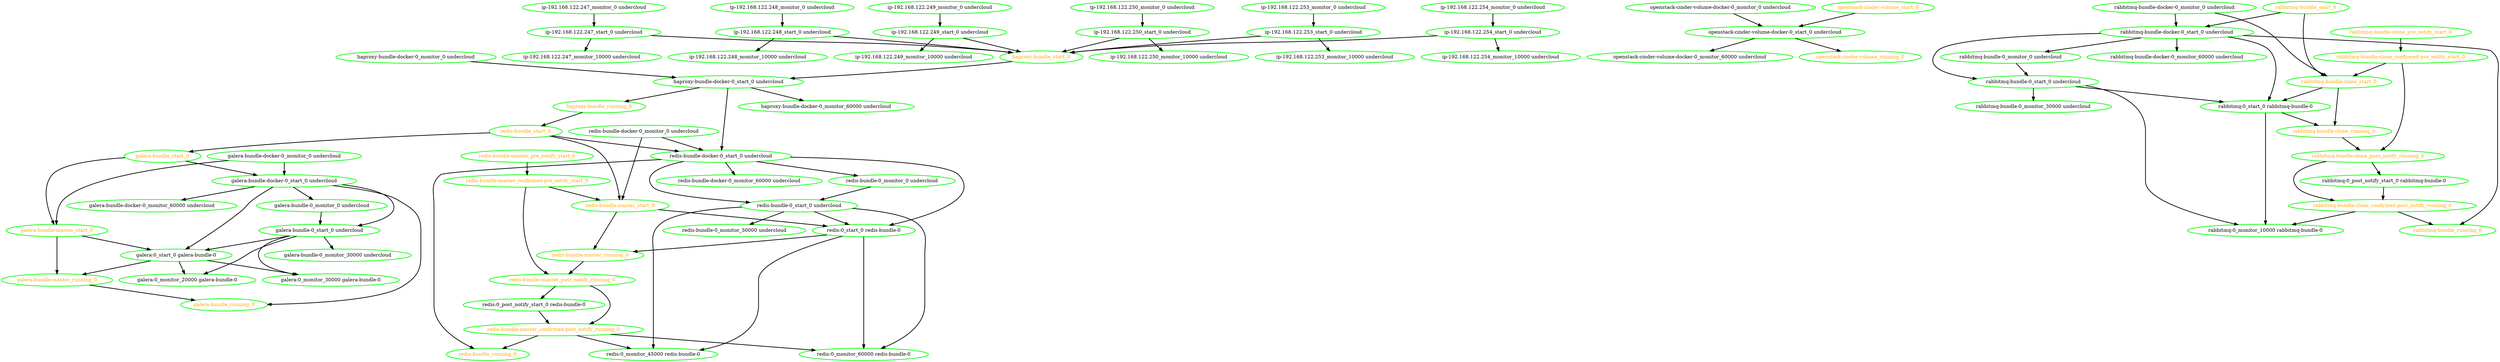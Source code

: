  digraph "g" {
"galera-bundle-0_monitor_0 undercloud" -> "galera-bundle-0_start_0 undercloud" [ style = bold]
"galera-bundle-0_monitor_0 undercloud" [ style=bold color="green" fontcolor="black"]
"galera-bundle-0_monitor_30000 undercloud" [ style=bold color="green" fontcolor="black"]
"galera-bundle-0_start_0 undercloud" -> "galera-bundle-0_monitor_30000 undercloud" [ style = bold]
"galera-bundle-0_start_0 undercloud" -> "galera:0_monitor_20000 galera-bundle-0" [ style = bold]
"galera-bundle-0_start_0 undercloud" -> "galera:0_monitor_30000 galera-bundle-0" [ style = bold]
"galera-bundle-0_start_0 undercloud" -> "galera:0_start_0 galera-bundle-0" [ style = bold]
"galera-bundle-0_start_0 undercloud" [ style=bold color="green" fontcolor="black"]
"galera-bundle-docker-0_monitor_0 undercloud" -> "galera-bundle-docker-0_start_0 undercloud" [ style = bold]
"galera-bundle-docker-0_monitor_0 undercloud" -> "galera-bundle-master_start_0" [ style = bold]
"galera-bundle-docker-0_monitor_0 undercloud" [ style=bold color="green" fontcolor="black"]
"galera-bundle-docker-0_monitor_60000 undercloud" [ style=bold color="green" fontcolor="black"]
"galera-bundle-docker-0_start_0 undercloud" -> "galera-bundle-0_monitor_0 undercloud" [ style = bold]
"galera-bundle-docker-0_start_0 undercloud" -> "galera-bundle-0_start_0 undercloud" [ style = bold]
"galera-bundle-docker-0_start_0 undercloud" -> "galera-bundle-docker-0_monitor_60000 undercloud" [ style = bold]
"galera-bundle-docker-0_start_0 undercloud" -> "galera-bundle_running_0" [ style = bold]
"galera-bundle-docker-0_start_0 undercloud" -> "galera:0_start_0 galera-bundle-0" [ style = bold]
"galera-bundle-docker-0_start_0 undercloud" [ style=bold color="green" fontcolor="black"]
"galera-bundle-master_running_0" -> "galera-bundle_running_0" [ style = bold]
"galera-bundle-master_running_0" [ style=bold color="green" fontcolor="orange"]
"galera-bundle-master_start_0" -> "galera-bundle-master_running_0" [ style = bold]
"galera-bundle-master_start_0" -> "galera:0_start_0 galera-bundle-0" [ style = bold]
"galera-bundle-master_start_0" [ style=bold color="green" fontcolor="orange"]
"galera-bundle_running_0" [ style=bold color="green" fontcolor="orange"]
"galera-bundle_start_0" -> "galera-bundle-docker-0_start_0 undercloud" [ style = bold]
"galera-bundle_start_0" -> "galera-bundle-master_start_0" [ style = bold]
"galera-bundle_start_0" [ style=bold color="green" fontcolor="orange"]
"galera:0_monitor_20000 galera-bundle-0" [ style=bold color="green" fontcolor="black"]
"galera:0_monitor_30000 galera-bundle-0" [ style=bold color="green" fontcolor="black"]
"galera:0_start_0 galera-bundle-0" -> "galera-bundle-master_running_0" [ style = bold]
"galera:0_start_0 galera-bundle-0" -> "galera:0_monitor_20000 galera-bundle-0" [ style = bold]
"galera:0_start_0 galera-bundle-0" -> "galera:0_monitor_30000 galera-bundle-0" [ style = bold]
"galera:0_start_0 galera-bundle-0" [ style=bold color="green" fontcolor="black"]
"haproxy-bundle-docker-0_monitor_0 undercloud" -> "haproxy-bundle-docker-0_start_0 undercloud" [ style = bold]
"haproxy-bundle-docker-0_monitor_0 undercloud" [ style=bold color="green" fontcolor="black"]
"haproxy-bundle-docker-0_monitor_60000 undercloud" [ style=bold color="green" fontcolor="black"]
"haproxy-bundle-docker-0_start_0 undercloud" -> "haproxy-bundle-docker-0_monitor_60000 undercloud" [ style = bold]
"haproxy-bundle-docker-0_start_0 undercloud" -> "haproxy-bundle_running_0" [ style = bold]
"haproxy-bundle-docker-0_start_0 undercloud" -> "redis-bundle-docker-0_start_0 undercloud" [ style = bold]
"haproxy-bundle-docker-0_start_0 undercloud" [ style=bold color="green" fontcolor="black"]
"haproxy-bundle_running_0" -> "redis-bundle_start_0" [ style = bold]
"haproxy-bundle_running_0" [ style=bold color="green" fontcolor="orange"]
"haproxy-bundle_start_0" -> "haproxy-bundle-docker-0_start_0 undercloud" [ style = bold]
"haproxy-bundle_start_0" [ style=bold color="green" fontcolor="orange"]
"ip-192.168.122.247_monitor_0 undercloud" -> "ip-192.168.122.247_start_0 undercloud" [ style = bold]
"ip-192.168.122.247_monitor_0 undercloud" [ style=bold color="green" fontcolor="black"]
"ip-192.168.122.247_monitor_10000 undercloud" [ style=bold color="green" fontcolor="black"]
"ip-192.168.122.247_start_0 undercloud" -> "haproxy-bundle_start_0" [ style = bold]
"ip-192.168.122.247_start_0 undercloud" -> "ip-192.168.122.247_monitor_10000 undercloud" [ style = bold]
"ip-192.168.122.247_start_0 undercloud" [ style=bold color="green" fontcolor="black"]
"ip-192.168.122.248_monitor_0 undercloud" -> "ip-192.168.122.248_start_0 undercloud" [ style = bold]
"ip-192.168.122.248_monitor_0 undercloud" [ style=bold color="green" fontcolor="black"]
"ip-192.168.122.248_monitor_10000 undercloud" [ style=bold color="green" fontcolor="black"]
"ip-192.168.122.248_start_0 undercloud" -> "haproxy-bundle_start_0" [ style = bold]
"ip-192.168.122.248_start_0 undercloud" -> "ip-192.168.122.248_monitor_10000 undercloud" [ style = bold]
"ip-192.168.122.248_start_0 undercloud" [ style=bold color="green" fontcolor="black"]
"ip-192.168.122.249_monitor_0 undercloud" -> "ip-192.168.122.249_start_0 undercloud" [ style = bold]
"ip-192.168.122.249_monitor_0 undercloud" [ style=bold color="green" fontcolor="black"]
"ip-192.168.122.249_monitor_10000 undercloud" [ style=bold color="green" fontcolor="black"]
"ip-192.168.122.249_start_0 undercloud" -> "haproxy-bundle_start_0" [ style = bold]
"ip-192.168.122.249_start_0 undercloud" -> "ip-192.168.122.249_monitor_10000 undercloud" [ style = bold]
"ip-192.168.122.249_start_0 undercloud" [ style=bold color="green" fontcolor="black"]
"ip-192.168.122.250_monitor_0 undercloud" -> "ip-192.168.122.250_start_0 undercloud" [ style = bold]
"ip-192.168.122.250_monitor_0 undercloud" [ style=bold color="green" fontcolor="black"]
"ip-192.168.122.250_monitor_10000 undercloud" [ style=bold color="green" fontcolor="black"]
"ip-192.168.122.250_start_0 undercloud" -> "haproxy-bundle_start_0" [ style = bold]
"ip-192.168.122.250_start_0 undercloud" -> "ip-192.168.122.250_monitor_10000 undercloud" [ style = bold]
"ip-192.168.122.250_start_0 undercloud" [ style=bold color="green" fontcolor="black"]
"ip-192.168.122.253_monitor_0 undercloud" -> "ip-192.168.122.253_start_0 undercloud" [ style = bold]
"ip-192.168.122.253_monitor_0 undercloud" [ style=bold color="green" fontcolor="black"]
"ip-192.168.122.253_monitor_10000 undercloud" [ style=bold color="green" fontcolor="black"]
"ip-192.168.122.253_start_0 undercloud" -> "haproxy-bundle_start_0" [ style = bold]
"ip-192.168.122.253_start_0 undercloud" -> "ip-192.168.122.253_monitor_10000 undercloud" [ style = bold]
"ip-192.168.122.253_start_0 undercloud" [ style=bold color="green" fontcolor="black"]
"ip-192.168.122.254_monitor_0 undercloud" -> "ip-192.168.122.254_start_0 undercloud" [ style = bold]
"ip-192.168.122.254_monitor_0 undercloud" [ style=bold color="green" fontcolor="black"]
"ip-192.168.122.254_monitor_10000 undercloud" [ style=bold color="green" fontcolor="black"]
"ip-192.168.122.254_start_0 undercloud" -> "haproxy-bundle_start_0" [ style = bold]
"ip-192.168.122.254_start_0 undercloud" -> "ip-192.168.122.254_monitor_10000 undercloud" [ style = bold]
"ip-192.168.122.254_start_0 undercloud" [ style=bold color="green" fontcolor="black"]
"openstack-cinder-volume-docker-0_monitor_0 undercloud" -> "openstack-cinder-volume-docker-0_start_0 undercloud" [ style = bold]
"openstack-cinder-volume-docker-0_monitor_0 undercloud" [ style=bold color="green" fontcolor="black"]
"openstack-cinder-volume-docker-0_monitor_60000 undercloud" [ style=bold color="green" fontcolor="black"]
"openstack-cinder-volume-docker-0_start_0 undercloud" -> "openstack-cinder-volume-docker-0_monitor_60000 undercloud" [ style = bold]
"openstack-cinder-volume-docker-0_start_0 undercloud" -> "openstack-cinder-volume_running_0" [ style = bold]
"openstack-cinder-volume-docker-0_start_0 undercloud" [ style=bold color="green" fontcolor="black"]
"openstack-cinder-volume_running_0" [ style=bold color="green" fontcolor="orange"]
"openstack-cinder-volume_start_0" -> "openstack-cinder-volume-docker-0_start_0 undercloud" [ style = bold]
"openstack-cinder-volume_start_0" [ style=bold color="green" fontcolor="orange"]
"rabbitmq-bundle-0_monitor_0 undercloud" -> "rabbitmq-bundle-0_start_0 undercloud" [ style = bold]
"rabbitmq-bundle-0_monitor_0 undercloud" [ style=bold color="green" fontcolor="black"]
"rabbitmq-bundle-0_monitor_30000 undercloud" [ style=bold color="green" fontcolor="black"]
"rabbitmq-bundle-0_start_0 undercloud" -> "rabbitmq-bundle-0_monitor_30000 undercloud" [ style = bold]
"rabbitmq-bundle-0_start_0 undercloud" -> "rabbitmq:0_monitor_10000 rabbitmq-bundle-0" [ style = bold]
"rabbitmq-bundle-0_start_0 undercloud" -> "rabbitmq:0_start_0 rabbitmq-bundle-0" [ style = bold]
"rabbitmq-bundle-0_start_0 undercloud" [ style=bold color="green" fontcolor="black"]
"rabbitmq-bundle-clone_confirmed-post_notify_running_0" -> "rabbitmq-bundle_running_0" [ style = bold]
"rabbitmq-bundle-clone_confirmed-post_notify_running_0" -> "rabbitmq:0_monitor_10000 rabbitmq-bundle-0" [ style = bold]
"rabbitmq-bundle-clone_confirmed-post_notify_running_0" [ style=bold color="green" fontcolor="orange"]
"rabbitmq-bundle-clone_confirmed-pre_notify_start_0" -> "rabbitmq-bundle-clone_post_notify_running_0" [ style = bold]
"rabbitmq-bundle-clone_confirmed-pre_notify_start_0" -> "rabbitmq-bundle-clone_start_0" [ style = bold]
"rabbitmq-bundle-clone_confirmed-pre_notify_start_0" [ style=bold color="green" fontcolor="orange"]
"rabbitmq-bundle-clone_post_notify_running_0" -> "rabbitmq-bundle-clone_confirmed-post_notify_running_0" [ style = bold]
"rabbitmq-bundle-clone_post_notify_running_0" -> "rabbitmq:0_post_notify_start_0 rabbitmq-bundle-0" [ style = bold]
"rabbitmq-bundle-clone_post_notify_running_0" [ style=bold color="green" fontcolor="orange"]
"rabbitmq-bundle-clone_pre_notify_start_0" -> "rabbitmq-bundle-clone_confirmed-pre_notify_start_0" [ style = bold]
"rabbitmq-bundle-clone_pre_notify_start_0" [ style=bold color="green" fontcolor="orange"]
"rabbitmq-bundle-clone_running_0" -> "rabbitmq-bundle-clone_post_notify_running_0" [ style = bold]
"rabbitmq-bundle-clone_running_0" [ style=bold color="green" fontcolor="orange"]
"rabbitmq-bundle-clone_start_0" -> "rabbitmq-bundle-clone_running_0" [ style = bold]
"rabbitmq-bundle-clone_start_0" -> "rabbitmq:0_start_0 rabbitmq-bundle-0" [ style = bold]
"rabbitmq-bundle-clone_start_0" [ style=bold color="green" fontcolor="orange"]
"rabbitmq-bundle-docker-0_monitor_0 undercloud" -> "rabbitmq-bundle-clone_start_0" [ style = bold]
"rabbitmq-bundle-docker-0_monitor_0 undercloud" -> "rabbitmq-bundle-docker-0_start_0 undercloud" [ style = bold]
"rabbitmq-bundle-docker-0_monitor_0 undercloud" [ style=bold color="green" fontcolor="black"]
"rabbitmq-bundle-docker-0_monitor_60000 undercloud" [ style=bold color="green" fontcolor="black"]
"rabbitmq-bundle-docker-0_start_0 undercloud" -> "rabbitmq-bundle-0_monitor_0 undercloud" [ style = bold]
"rabbitmq-bundle-docker-0_start_0 undercloud" -> "rabbitmq-bundle-0_start_0 undercloud" [ style = bold]
"rabbitmq-bundle-docker-0_start_0 undercloud" -> "rabbitmq-bundle-docker-0_monitor_60000 undercloud" [ style = bold]
"rabbitmq-bundle-docker-0_start_0 undercloud" -> "rabbitmq-bundle_running_0" [ style = bold]
"rabbitmq-bundle-docker-0_start_0 undercloud" -> "rabbitmq:0_start_0 rabbitmq-bundle-0" [ style = bold]
"rabbitmq-bundle-docker-0_start_0 undercloud" [ style=bold color="green" fontcolor="black"]
"rabbitmq-bundle_running_0" [ style=bold color="green" fontcolor="orange"]
"rabbitmq-bundle_start_0" -> "rabbitmq-bundle-clone_start_0" [ style = bold]
"rabbitmq-bundle_start_0" -> "rabbitmq-bundle-docker-0_start_0 undercloud" [ style = bold]
"rabbitmq-bundle_start_0" [ style=bold color="green" fontcolor="orange"]
"rabbitmq:0_monitor_10000 rabbitmq-bundle-0" [ style=bold color="green" fontcolor="black"]
"rabbitmq:0_post_notify_start_0 rabbitmq-bundle-0" -> "rabbitmq-bundle-clone_confirmed-post_notify_running_0" [ style = bold]
"rabbitmq:0_post_notify_start_0 rabbitmq-bundle-0" [ style=bold color="green" fontcolor="black"]
"rabbitmq:0_start_0 rabbitmq-bundle-0" -> "rabbitmq-bundle-clone_running_0" [ style = bold]
"rabbitmq:0_start_0 rabbitmq-bundle-0" -> "rabbitmq:0_monitor_10000 rabbitmq-bundle-0" [ style = bold]
"rabbitmq:0_start_0 rabbitmq-bundle-0" [ style=bold color="green" fontcolor="black"]
"redis-bundle-0_monitor_0 undercloud" -> "redis-bundle-0_start_0 undercloud" [ style = bold]
"redis-bundle-0_monitor_0 undercloud" [ style=bold color="green" fontcolor="black"]
"redis-bundle-0_monitor_30000 undercloud" [ style=bold color="green" fontcolor="black"]
"redis-bundle-0_start_0 undercloud" -> "redis-bundle-0_monitor_30000 undercloud" [ style = bold]
"redis-bundle-0_start_0 undercloud" -> "redis:0_monitor_45000 redis-bundle-0" [ style = bold]
"redis-bundle-0_start_0 undercloud" -> "redis:0_monitor_60000 redis-bundle-0" [ style = bold]
"redis-bundle-0_start_0 undercloud" -> "redis:0_start_0 redis-bundle-0" [ style = bold]
"redis-bundle-0_start_0 undercloud" [ style=bold color="green" fontcolor="black"]
"redis-bundle-docker-0_monitor_0 undercloud" -> "redis-bundle-docker-0_start_0 undercloud" [ style = bold]
"redis-bundle-docker-0_monitor_0 undercloud" -> "redis-bundle-master_start_0" [ style = bold]
"redis-bundle-docker-0_monitor_0 undercloud" [ style=bold color="green" fontcolor="black"]
"redis-bundle-docker-0_monitor_60000 undercloud" [ style=bold color="green" fontcolor="black"]
"redis-bundle-docker-0_start_0 undercloud" -> "redis-bundle-0_monitor_0 undercloud" [ style = bold]
"redis-bundle-docker-0_start_0 undercloud" -> "redis-bundle-0_start_0 undercloud" [ style = bold]
"redis-bundle-docker-0_start_0 undercloud" -> "redis-bundle-docker-0_monitor_60000 undercloud" [ style = bold]
"redis-bundle-docker-0_start_0 undercloud" -> "redis-bundle_running_0" [ style = bold]
"redis-bundle-docker-0_start_0 undercloud" -> "redis:0_start_0 redis-bundle-0" [ style = bold]
"redis-bundle-docker-0_start_0 undercloud" [ style=bold color="green" fontcolor="black"]
"redis-bundle-master_confirmed-post_notify_running_0" -> "redis-bundle_running_0" [ style = bold]
"redis-bundle-master_confirmed-post_notify_running_0" -> "redis:0_monitor_45000 redis-bundle-0" [ style = bold]
"redis-bundle-master_confirmed-post_notify_running_0" -> "redis:0_monitor_60000 redis-bundle-0" [ style = bold]
"redis-bundle-master_confirmed-post_notify_running_0" [ style=bold color="green" fontcolor="orange"]
"redis-bundle-master_confirmed-pre_notify_start_0" -> "redis-bundle-master_post_notify_running_0" [ style = bold]
"redis-bundle-master_confirmed-pre_notify_start_0" -> "redis-bundle-master_start_0" [ style = bold]
"redis-bundle-master_confirmed-pre_notify_start_0" [ style=bold color="green" fontcolor="orange"]
"redis-bundle-master_post_notify_running_0" -> "redis-bundle-master_confirmed-post_notify_running_0" [ style = bold]
"redis-bundle-master_post_notify_running_0" -> "redis:0_post_notify_start_0 redis-bundle-0" [ style = bold]
"redis-bundle-master_post_notify_running_0" [ style=bold color="green" fontcolor="orange"]
"redis-bundle-master_pre_notify_start_0" -> "redis-bundle-master_confirmed-pre_notify_start_0" [ style = bold]
"redis-bundle-master_pre_notify_start_0" [ style=bold color="green" fontcolor="orange"]
"redis-bundle-master_running_0" -> "redis-bundle-master_post_notify_running_0" [ style = bold]
"redis-bundle-master_running_0" [ style=bold color="green" fontcolor="orange"]
"redis-bundle-master_start_0" -> "redis-bundle-master_running_0" [ style = bold]
"redis-bundle-master_start_0" -> "redis:0_start_0 redis-bundle-0" [ style = bold]
"redis-bundle-master_start_0" [ style=bold color="green" fontcolor="orange"]
"redis-bundle_running_0" [ style=bold color="green" fontcolor="orange"]
"redis-bundle_start_0" -> "galera-bundle_start_0" [ style = bold]
"redis-bundle_start_0" -> "redis-bundle-docker-0_start_0 undercloud" [ style = bold]
"redis-bundle_start_0" -> "redis-bundle-master_start_0" [ style = bold]
"redis-bundle_start_0" [ style=bold color="green" fontcolor="orange"]
"redis:0_monitor_45000 redis-bundle-0" [ style=bold color="green" fontcolor="black"]
"redis:0_monitor_60000 redis-bundle-0" [ style=bold color="green" fontcolor="black"]
"redis:0_post_notify_start_0 redis-bundle-0" -> "redis-bundle-master_confirmed-post_notify_running_0" [ style = bold]
"redis:0_post_notify_start_0 redis-bundle-0" [ style=bold color="green" fontcolor="black"]
"redis:0_start_0 redis-bundle-0" -> "redis-bundle-master_running_0" [ style = bold]
"redis:0_start_0 redis-bundle-0" -> "redis:0_monitor_45000 redis-bundle-0" [ style = bold]
"redis:0_start_0 redis-bundle-0" -> "redis:0_monitor_60000 redis-bundle-0" [ style = bold]
"redis:0_start_0 redis-bundle-0" [ style=bold color="green" fontcolor="black"]
}
